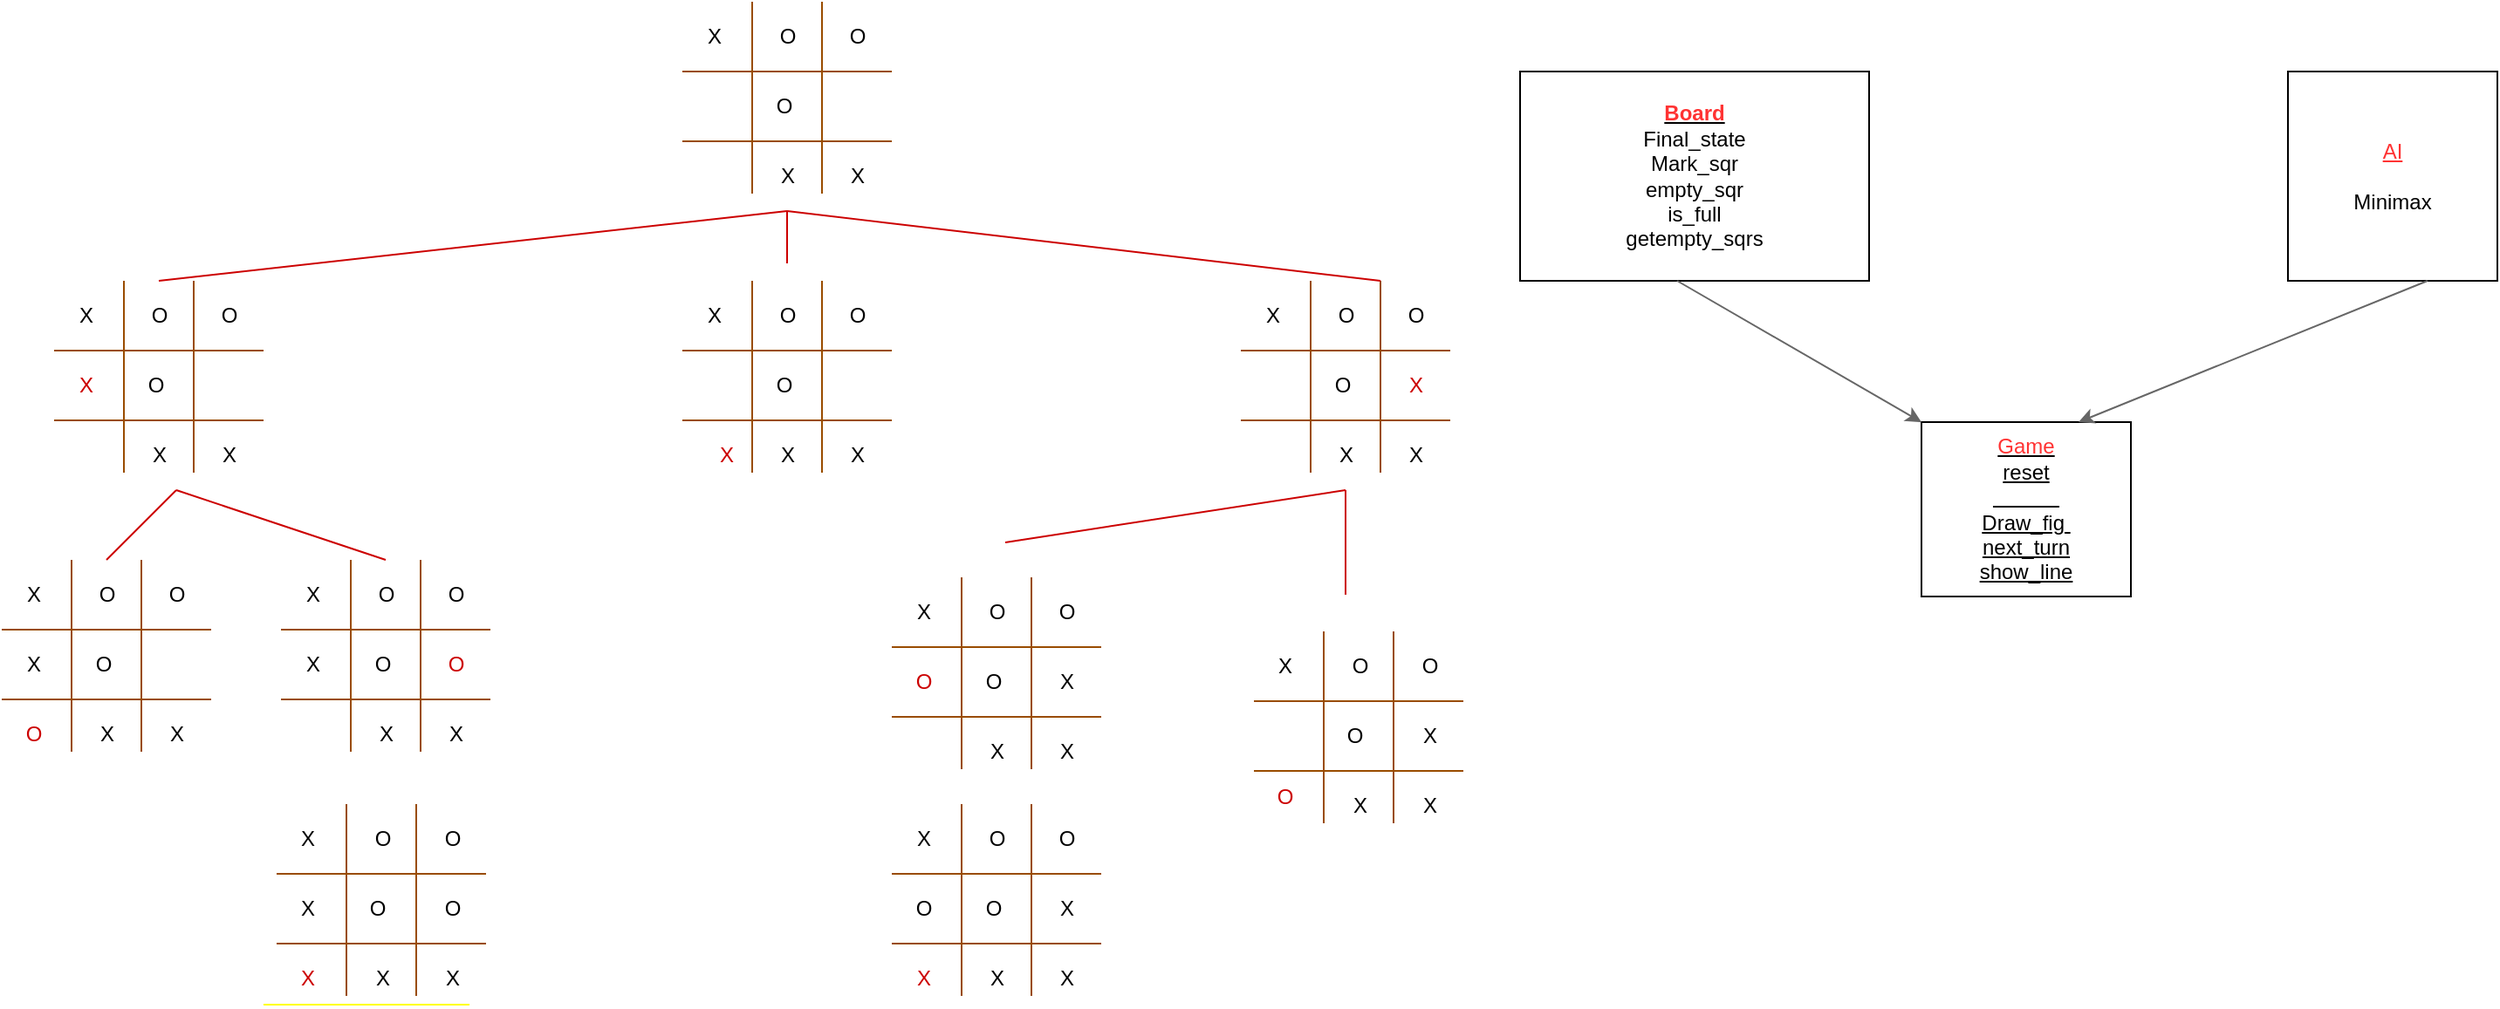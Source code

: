 <mxfile>
    <diagram id="buh0RhdPcYZlJgeNuZut" name="Page-1">
        <mxGraphModel dx="807" dy="430" grid="1" gridSize="10" guides="1" tooltips="1" connect="1" arrows="1" fold="1" page="1" pageScale="1" pageWidth="850" pageHeight="1100" math="0" shadow="0">
            <root>
                <mxCell id="0"/>
                <mxCell id="1" parent="0"/>
                <mxCell id="3" value="" style="endArrow=none;html=1;fillColor=#f5f5f5;strokeColor=#994C00;rounded=1;" edge="1" parent="1">
                    <mxGeometry width="50" height="50" relative="1" as="geometry">
                        <mxPoint x="440" y="110" as="sourcePoint"/>
                        <mxPoint x="440" as="targetPoint"/>
                    </mxGeometry>
                </mxCell>
                <mxCell id="5" value="" style="endArrow=none;html=1;fillColor=#f5f5f5;strokeColor=#994C00;rounded=1;" edge="1" parent="1">
                    <mxGeometry width="50" height="50" relative="1" as="geometry">
                        <mxPoint x="520" y="40" as="sourcePoint"/>
                        <mxPoint x="400" y="40" as="targetPoint"/>
                    </mxGeometry>
                </mxCell>
                <mxCell id="55" value="" style="endArrow=none;html=1;fillColor=#f5f5f5;strokeColor=#994C00;rounded=1;" edge="1" parent="1">
                    <mxGeometry width="50" height="50" relative="1" as="geometry">
                        <mxPoint x="480.0" y="110" as="sourcePoint"/>
                        <mxPoint x="480.0" as="targetPoint"/>
                    </mxGeometry>
                </mxCell>
                <mxCell id="57" value="" style="endArrow=none;html=1;fillColor=#f5f5f5;strokeColor=#994C00;rounded=1;" edge="1" parent="1">
                    <mxGeometry width="50" height="50" relative="1" as="geometry">
                        <mxPoint x="520.0" y="80" as="sourcePoint"/>
                        <mxPoint x="400.0" y="80" as="targetPoint"/>
                    </mxGeometry>
                </mxCell>
                <mxCell id="70" value="O" style="text;html=1;align=center;verticalAlign=middle;resizable=0;points=[];autosize=1;strokeColor=none;fillColor=none;" vertex="1" parent="1">
                    <mxGeometry x="490" y="10" width="20" height="20" as="geometry"/>
                </mxCell>
                <mxCell id="71" value="X" style="text;html=1;align=center;verticalAlign=middle;resizable=0;points=[];autosize=1;strokeColor=none;fillColor=none;" vertex="1" parent="1">
                    <mxGeometry x="490" y="90" width="20" height="20" as="geometry"/>
                </mxCell>
                <mxCell id="73" value="X" style="text;html=1;align=center;verticalAlign=middle;resizable=0;points=[];autosize=1;strokeColor=none;fillColor=none;" vertex="1" parent="1">
                    <mxGeometry x="450" y="90" width="20" height="20" as="geometry"/>
                </mxCell>
                <mxCell id="75" value="&lt;u&gt;&lt;b&gt;&lt;font color=&quot;#ff3333&quot;&gt;Board&lt;/font&gt;&lt;/b&gt;&lt;/u&gt;&lt;br&gt;Final_state&lt;br&gt;Mark_sqr&lt;br&gt;empty_sqr&lt;br&gt;is_full&lt;br&gt;getempty_sqrs" style="rounded=0;whiteSpace=wrap;html=1;" vertex="1" parent="1">
                    <mxGeometry x="880" y="40" width="200" height="120" as="geometry"/>
                </mxCell>
                <mxCell id="76" value="&lt;u style=&quot;color: rgb(255 , 51 , 51)&quot;&gt;AI&lt;/u&gt;&lt;br&gt;&lt;font color=&quot;#ffffff&quot;&gt;Evale&lt;br&gt;&lt;/font&gt;Minimax" style="rounded=0;whiteSpace=wrap;html=1;" vertex="1" parent="1">
                    <mxGeometry x="1320" y="40" width="120" height="120" as="geometry"/>
                </mxCell>
                <mxCell id="77" value="&lt;u&gt;&lt;font color=&quot;#ff3333&quot;&gt;Game&lt;br&gt;&lt;/font&gt;reset&lt;br&gt;&lt;font color=&quot;#ffffff&quot;&gt;is Over&lt;br&gt;&lt;/font&gt;Draw_fig&amp;nbsp;&lt;br&gt;next_turn&lt;br&gt;show_line&lt;br&gt;&lt;/u&gt;" style="rounded=0;whiteSpace=wrap;html=1;" vertex="1" parent="1">
                    <mxGeometry x="1110" y="241" width="120" height="100" as="geometry"/>
                </mxCell>
                <mxCell id="78" value="" style="endArrow=classic;html=1;rounded=1;strokeColor=#666666;fillColor=#f5f5f5;entryX=0;entryY=0;entryDx=0;entryDy=0;exitX=0.5;exitY=1;exitDx=0;exitDy=0;" edge="1" parent="1" target="77">
                    <mxGeometry width="50" height="50" relative="1" as="geometry">
                        <mxPoint x="970" y="160" as="sourcePoint"/>
                        <mxPoint x="720" y="230" as="targetPoint"/>
                    </mxGeometry>
                </mxCell>
                <mxCell id="79" value="" style="endArrow=classic;html=1;rounded=1;strokeColor=#666666;fillColor=#f5f5f5;entryX=0.75;entryY=0;entryDx=0;entryDy=0;exitX=0.75;exitY=1;exitDx=0;exitDy=0;" edge="1" parent="1" target="77">
                    <mxGeometry width="50" height="50" relative="1" as="geometry">
                        <mxPoint x="1400" y="160" as="sourcePoint"/>
                        <mxPoint x="1140" y="290" as="targetPoint"/>
                    </mxGeometry>
                </mxCell>
                <mxCell id="219" value="O" style="text;html=1;align=center;verticalAlign=middle;resizable=0;points=[];autosize=1;strokeColor=none;fillColor=none;" vertex="1" parent="1">
                    <mxGeometry x="450" y="10" width="20" height="20" as="geometry"/>
                </mxCell>
                <mxCell id="220" value="X" style="text;html=1;align=center;verticalAlign=middle;resizable=0;points=[];autosize=1;strokeColor=none;fillColor=none;" vertex="1" parent="1">
                    <mxGeometry x="407.5" y="10" width="20" height="20" as="geometry"/>
                </mxCell>
                <mxCell id="221" value="O" style="text;html=1;align=center;verticalAlign=middle;resizable=0;points=[];autosize=1;strokeColor=none;fillColor=none;" vertex="1" parent="1">
                    <mxGeometry x="447.5" y="50" width="20" height="20" as="geometry"/>
                </mxCell>
                <mxCell id="222" value="" style="endArrow=none;html=1;fillColor=#f5f5f5;strokeColor=#994C00;rounded=1;" edge="1" parent="1">
                    <mxGeometry width="50" height="50" relative="1" as="geometry">
                        <mxPoint x="80" y="270" as="sourcePoint"/>
                        <mxPoint x="80" y="160" as="targetPoint"/>
                    </mxGeometry>
                </mxCell>
                <mxCell id="223" value="" style="endArrow=none;html=1;fillColor=#f5f5f5;strokeColor=#994C00;rounded=1;" edge="1" parent="1">
                    <mxGeometry width="50" height="50" relative="1" as="geometry">
                        <mxPoint x="160" y="200" as="sourcePoint"/>
                        <mxPoint x="40" y="200" as="targetPoint"/>
                    </mxGeometry>
                </mxCell>
                <mxCell id="224" value="" style="endArrow=none;html=1;fillColor=#f5f5f5;strokeColor=#994C00;rounded=1;" edge="1" parent="1">
                    <mxGeometry width="50" height="50" relative="1" as="geometry">
                        <mxPoint x="120.0" y="270" as="sourcePoint"/>
                        <mxPoint x="120.0" y="160" as="targetPoint"/>
                    </mxGeometry>
                </mxCell>
                <mxCell id="225" value="" style="endArrow=none;html=1;fillColor=#f5f5f5;strokeColor=#994C00;rounded=1;" edge="1" parent="1">
                    <mxGeometry width="50" height="50" relative="1" as="geometry">
                        <mxPoint x="160.0" y="240" as="sourcePoint"/>
                        <mxPoint x="40.0" y="240" as="targetPoint"/>
                    </mxGeometry>
                </mxCell>
                <mxCell id="226" value="O" style="text;html=1;align=center;verticalAlign=middle;resizable=0;points=[];autosize=1;strokeColor=none;fillColor=none;" vertex="1" parent="1">
                    <mxGeometry x="130" y="170" width="20" height="20" as="geometry"/>
                </mxCell>
                <mxCell id="227" value="X" style="text;html=1;align=center;verticalAlign=middle;resizable=0;points=[];autosize=1;strokeColor=none;fillColor=none;" vertex="1" parent="1">
                    <mxGeometry x="130" y="250" width="20" height="20" as="geometry"/>
                </mxCell>
                <mxCell id="228" value="X" style="text;html=1;align=center;verticalAlign=middle;resizable=0;points=[];autosize=1;strokeColor=none;fillColor=none;" vertex="1" parent="1">
                    <mxGeometry x="90" y="250" width="20" height="20" as="geometry"/>
                </mxCell>
                <mxCell id="229" value="O" style="text;html=1;align=center;verticalAlign=middle;resizable=0;points=[];autosize=1;strokeColor=none;fillColor=none;" vertex="1" parent="1">
                    <mxGeometry x="90" y="170" width="20" height="20" as="geometry"/>
                </mxCell>
                <mxCell id="230" value="X" style="text;html=1;align=center;verticalAlign=middle;resizable=0;points=[];autosize=1;strokeColor=none;fillColor=none;" vertex="1" parent="1">
                    <mxGeometry x="47.5" y="170" width="20" height="20" as="geometry"/>
                </mxCell>
                <mxCell id="231" value="O" style="text;html=1;align=center;verticalAlign=middle;resizable=0;points=[];autosize=1;strokeColor=none;fillColor=none;" vertex="1" parent="1">
                    <mxGeometry x="87.5" y="210" width="20" height="20" as="geometry"/>
                </mxCell>
                <mxCell id="232" value="" style="endArrow=none;html=1;fillColor=#f5f5f5;strokeColor=#994C00;rounded=1;" edge="1" parent="1">
                    <mxGeometry width="50" height="50" relative="1" as="geometry">
                        <mxPoint x="440" y="270" as="sourcePoint"/>
                        <mxPoint x="440" y="160" as="targetPoint"/>
                    </mxGeometry>
                </mxCell>
                <mxCell id="233" value="" style="endArrow=none;html=1;fillColor=#f5f5f5;strokeColor=#994C00;rounded=1;" edge="1" parent="1">
                    <mxGeometry width="50" height="50" relative="1" as="geometry">
                        <mxPoint x="520" y="200" as="sourcePoint"/>
                        <mxPoint x="400" y="200" as="targetPoint"/>
                    </mxGeometry>
                </mxCell>
                <mxCell id="234" value="" style="endArrow=none;html=1;fillColor=#f5f5f5;strokeColor=#994C00;rounded=1;" edge="1" parent="1">
                    <mxGeometry width="50" height="50" relative="1" as="geometry">
                        <mxPoint x="480.0" y="270" as="sourcePoint"/>
                        <mxPoint x="480.0" y="160" as="targetPoint"/>
                    </mxGeometry>
                </mxCell>
                <mxCell id="235" value="" style="endArrow=none;html=1;fillColor=#f5f5f5;strokeColor=#994C00;rounded=1;" edge="1" parent="1">
                    <mxGeometry width="50" height="50" relative="1" as="geometry">
                        <mxPoint x="520.0" y="240" as="sourcePoint"/>
                        <mxPoint x="400.0" y="240" as="targetPoint"/>
                    </mxGeometry>
                </mxCell>
                <mxCell id="236" value="O" style="text;html=1;align=center;verticalAlign=middle;resizable=0;points=[];autosize=1;strokeColor=none;fillColor=none;" vertex="1" parent="1">
                    <mxGeometry x="490" y="170" width="20" height="20" as="geometry"/>
                </mxCell>
                <mxCell id="237" value="X" style="text;html=1;align=center;verticalAlign=middle;resizable=0;points=[];autosize=1;strokeColor=none;fillColor=none;" vertex="1" parent="1">
                    <mxGeometry x="490" y="250" width="20" height="20" as="geometry"/>
                </mxCell>
                <mxCell id="238" value="X" style="text;html=1;align=center;verticalAlign=middle;resizable=0;points=[];autosize=1;strokeColor=none;fillColor=none;" vertex="1" parent="1">
                    <mxGeometry x="450" y="250" width="20" height="20" as="geometry"/>
                </mxCell>
                <mxCell id="239" value="O" style="text;html=1;align=center;verticalAlign=middle;resizable=0;points=[];autosize=1;strokeColor=none;fillColor=none;" vertex="1" parent="1">
                    <mxGeometry x="450" y="170" width="20" height="20" as="geometry"/>
                </mxCell>
                <mxCell id="240" value="X" style="text;html=1;align=center;verticalAlign=middle;resizable=0;points=[];autosize=1;strokeColor=none;fillColor=none;" vertex="1" parent="1">
                    <mxGeometry x="407.5" y="170" width="20" height="20" as="geometry"/>
                </mxCell>
                <mxCell id="241" value="O" style="text;html=1;align=center;verticalAlign=middle;resizable=0;points=[];autosize=1;strokeColor=none;fillColor=none;" vertex="1" parent="1">
                    <mxGeometry x="447.5" y="210" width="20" height="20" as="geometry"/>
                </mxCell>
                <mxCell id="242" value="" style="endArrow=none;html=1;fillColor=#f5f5f5;strokeColor=#994C00;rounded=1;" edge="1" parent="1">
                    <mxGeometry width="50" height="50" relative="1" as="geometry">
                        <mxPoint x="760" y="270" as="sourcePoint"/>
                        <mxPoint x="760" y="160" as="targetPoint"/>
                    </mxGeometry>
                </mxCell>
                <mxCell id="243" value="" style="endArrow=none;html=1;fillColor=#f5f5f5;strokeColor=#994C00;rounded=1;" edge="1" parent="1">
                    <mxGeometry width="50" height="50" relative="1" as="geometry">
                        <mxPoint x="840" y="200" as="sourcePoint"/>
                        <mxPoint x="720" y="200" as="targetPoint"/>
                    </mxGeometry>
                </mxCell>
                <mxCell id="244" value="" style="endArrow=none;html=1;fillColor=#f5f5f5;strokeColor=#994C00;rounded=1;" edge="1" parent="1">
                    <mxGeometry width="50" height="50" relative="1" as="geometry">
                        <mxPoint x="800.0" y="270" as="sourcePoint"/>
                        <mxPoint x="800.0" y="160" as="targetPoint"/>
                    </mxGeometry>
                </mxCell>
                <mxCell id="245" value="" style="endArrow=none;html=1;fillColor=#f5f5f5;strokeColor=#994C00;rounded=1;" edge="1" parent="1">
                    <mxGeometry width="50" height="50" relative="1" as="geometry">
                        <mxPoint x="840.0" y="240" as="sourcePoint"/>
                        <mxPoint x="720.0" y="240" as="targetPoint"/>
                    </mxGeometry>
                </mxCell>
                <mxCell id="246" value="O" style="text;html=1;align=center;verticalAlign=middle;resizable=0;points=[];autosize=1;strokeColor=none;fillColor=none;" vertex="1" parent="1">
                    <mxGeometry x="810" y="170" width="20" height="20" as="geometry"/>
                </mxCell>
                <mxCell id="247" value="X" style="text;html=1;align=center;verticalAlign=middle;resizable=0;points=[];autosize=1;strokeColor=none;fillColor=none;" vertex="1" parent="1">
                    <mxGeometry x="810" y="250" width="20" height="20" as="geometry"/>
                </mxCell>
                <mxCell id="248" value="X" style="text;html=1;align=center;verticalAlign=middle;resizable=0;points=[];autosize=1;strokeColor=none;fillColor=none;" vertex="1" parent="1">
                    <mxGeometry x="770" y="250" width="20" height="20" as="geometry"/>
                </mxCell>
                <mxCell id="249" value="O" style="text;html=1;align=center;verticalAlign=middle;resizable=0;points=[];autosize=1;strokeColor=none;fillColor=none;" vertex="1" parent="1">
                    <mxGeometry x="770" y="170" width="20" height="20" as="geometry"/>
                </mxCell>
                <mxCell id="250" value="X" style="text;html=1;align=center;verticalAlign=middle;resizable=0;points=[];autosize=1;strokeColor=none;fillColor=none;" vertex="1" parent="1">
                    <mxGeometry x="727.5" y="170" width="20" height="20" as="geometry"/>
                </mxCell>
                <mxCell id="251" value="O" style="text;html=1;align=center;verticalAlign=middle;resizable=0;points=[];autosize=1;strokeColor=none;fillColor=none;" vertex="1" parent="1">
                    <mxGeometry x="767.5" y="210" width="20" height="20" as="geometry"/>
                </mxCell>
                <mxCell id="252" value="" style="endArrow=none;html=1;fillColor=#f5f5f5;strokeColor=#994C00;rounded=1;" edge="1" parent="1">
                    <mxGeometry width="50" height="50" relative="1" as="geometry">
                        <mxPoint x="50" y="430" as="sourcePoint"/>
                        <mxPoint x="50" y="320" as="targetPoint"/>
                    </mxGeometry>
                </mxCell>
                <mxCell id="253" value="" style="endArrow=none;html=1;fillColor=#f5f5f5;strokeColor=#994C00;rounded=1;" edge="1" parent="1">
                    <mxGeometry width="50" height="50" relative="1" as="geometry">
                        <mxPoint x="130" y="360" as="sourcePoint"/>
                        <mxPoint x="10" y="360" as="targetPoint"/>
                    </mxGeometry>
                </mxCell>
                <mxCell id="254" value="" style="endArrow=none;html=1;fillColor=#f5f5f5;strokeColor=#994C00;rounded=1;" edge="1" parent="1">
                    <mxGeometry width="50" height="50" relative="1" as="geometry">
                        <mxPoint x="90.0" y="430" as="sourcePoint"/>
                        <mxPoint x="90.0" y="320" as="targetPoint"/>
                    </mxGeometry>
                </mxCell>
                <mxCell id="255" value="" style="endArrow=none;html=1;fillColor=#f5f5f5;strokeColor=#994C00;rounded=1;" edge="1" parent="1">
                    <mxGeometry width="50" height="50" relative="1" as="geometry">
                        <mxPoint x="130.0" y="400" as="sourcePoint"/>
                        <mxPoint x="10.0" y="400" as="targetPoint"/>
                    </mxGeometry>
                </mxCell>
                <mxCell id="256" value="O" style="text;html=1;align=center;verticalAlign=middle;resizable=0;points=[];autosize=1;strokeColor=none;fillColor=none;" vertex="1" parent="1">
                    <mxGeometry x="100" y="330" width="20" height="20" as="geometry"/>
                </mxCell>
                <mxCell id="257" value="X" style="text;html=1;align=center;verticalAlign=middle;resizable=0;points=[];autosize=1;strokeColor=none;fillColor=none;" vertex="1" parent="1">
                    <mxGeometry x="100" y="410" width="20" height="20" as="geometry"/>
                </mxCell>
                <mxCell id="258" value="X" style="text;html=1;align=center;verticalAlign=middle;resizable=0;points=[];autosize=1;strokeColor=none;fillColor=none;" vertex="1" parent="1">
                    <mxGeometry x="60" y="410" width="20" height="20" as="geometry"/>
                </mxCell>
                <mxCell id="259" value="O" style="text;html=1;align=center;verticalAlign=middle;resizable=0;points=[];autosize=1;strokeColor=none;fillColor=none;" vertex="1" parent="1">
                    <mxGeometry x="60" y="330" width="20" height="20" as="geometry"/>
                </mxCell>
                <mxCell id="260" value="X" style="text;html=1;align=center;verticalAlign=middle;resizable=0;points=[];autosize=1;strokeColor=none;fillColor=none;" vertex="1" parent="1">
                    <mxGeometry x="17.5" y="330" width="20" height="20" as="geometry"/>
                </mxCell>
                <mxCell id="261" value="O" style="text;html=1;align=center;verticalAlign=middle;resizable=0;points=[];autosize=1;strokeColor=none;fillColor=none;" vertex="1" parent="1">
                    <mxGeometry x="57.5" y="370" width="20" height="20" as="geometry"/>
                </mxCell>
                <mxCell id="262" value="" style="endArrow=none;html=1;fillColor=#f5f5f5;strokeColor=#994C00;rounded=1;" edge="1" parent="1">
                    <mxGeometry width="50" height="50" relative="1" as="geometry">
                        <mxPoint x="210" y="430" as="sourcePoint"/>
                        <mxPoint x="210" y="320" as="targetPoint"/>
                    </mxGeometry>
                </mxCell>
                <mxCell id="263" value="" style="endArrow=none;html=1;fillColor=#f5f5f5;strokeColor=#994C00;rounded=1;" edge="1" parent="1">
                    <mxGeometry width="50" height="50" relative="1" as="geometry">
                        <mxPoint x="290" y="360" as="sourcePoint"/>
                        <mxPoint x="170" y="360" as="targetPoint"/>
                    </mxGeometry>
                </mxCell>
                <mxCell id="264" value="" style="endArrow=none;html=1;fillColor=#f5f5f5;strokeColor=#994C00;rounded=1;" edge="1" parent="1">
                    <mxGeometry width="50" height="50" relative="1" as="geometry">
                        <mxPoint x="250.0" y="430" as="sourcePoint"/>
                        <mxPoint x="250.0" y="320" as="targetPoint"/>
                    </mxGeometry>
                </mxCell>
                <mxCell id="265" value="" style="endArrow=none;html=1;fillColor=#f5f5f5;strokeColor=#994C00;rounded=1;" edge="1" parent="1">
                    <mxGeometry width="50" height="50" relative="1" as="geometry">
                        <mxPoint x="290.0" y="400" as="sourcePoint"/>
                        <mxPoint x="170.0" y="400" as="targetPoint"/>
                    </mxGeometry>
                </mxCell>
                <mxCell id="266" value="O" style="text;html=1;align=center;verticalAlign=middle;resizable=0;points=[];autosize=1;strokeColor=none;fillColor=none;" vertex="1" parent="1">
                    <mxGeometry x="260" y="330" width="20" height="20" as="geometry"/>
                </mxCell>
                <mxCell id="267" value="X" style="text;html=1;align=center;verticalAlign=middle;resizable=0;points=[];autosize=1;strokeColor=none;fillColor=none;" vertex="1" parent="1">
                    <mxGeometry x="260" y="410" width="20" height="20" as="geometry"/>
                </mxCell>
                <mxCell id="268" value="X" style="text;html=1;align=center;verticalAlign=middle;resizable=0;points=[];autosize=1;strokeColor=none;fillColor=none;" vertex="1" parent="1">
                    <mxGeometry x="220" y="410" width="20" height="20" as="geometry"/>
                </mxCell>
                <mxCell id="269" value="O" style="text;html=1;align=center;verticalAlign=middle;resizable=0;points=[];autosize=1;strokeColor=none;fillColor=none;" vertex="1" parent="1">
                    <mxGeometry x="220" y="330" width="20" height="20" as="geometry"/>
                </mxCell>
                <mxCell id="270" value="X" style="text;html=1;align=center;verticalAlign=middle;resizable=0;points=[];autosize=1;strokeColor=none;fillColor=none;" vertex="1" parent="1">
                    <mxGeometry x="177.5" y="330" width="20" height="20" as="geometry"/>
                </mxCell>
                <mxCell id="271" value="O" style="text;html=1;align=center;verticalAlign=middle;resizable=0;points=[];autosize=1;strokeColor=none;fillColor=none;" vertex="1" parent="1">
                    <mxGeometry x="217.5" y="370" width="20" height="20" as="geometry"/>
                </mxCell>
                <mxCell id="292" value="" style="endArrow=none;html=1;fillColor=#f5f5f5;strokeColor=#994C00;rounded=1;" edge="1" parent="1">
                    <mxGeometry width="50" height="50" relative="1" as="geometry">
                        <mxPoint x="560" y="440" as="sourcePoint"/>
                        <mxPoint x="560" y="330" as="targetPoint"/>
                    </mxGeometry>
                </mxCell>
                <mxCell id="293" value="" style="endArrow=none;html=1;fillColor=#f5f5f5;strokeColor=#994C00;rounded=1;" edge="1" parent="1">
                    <mxGeometry width="50" height="50" relative="1" as="geometry">
                        <mxPoint x="640" y="370" as="sourcePoint"/>
                        <mxPoint x="520" y="370" as="targetPoint"/>
                    </mxGeometry>
                </mxCell>
                <mxCell id="294" value="" style="endArrow=none;html=1;fillColor=#f5f5f5;strokeColor=#994C00;rounded=1;" edge="1" parent="1">
                    <mxGeometry width="50" height="50" relative="1" as="geometry">
                        <mxPoint x="600.0" y="440" as="sourcePoint"/>
                        <mxPoint x="600.0" y="330" as="targetPoint"/>
                    </mxGeometry>
                </mxCell>
                <mxCell id="295" value="" style="endArrow=none;html=1;fillColor=#f5f5f5;strokeColor=#994C00;rounded=1;" edge="1" parent="1">
                    <mxGeometry width="50" height="50" relative="1" as="geometry">
                        <mxPoint x="640.0" y="410" as="sourcePoint"/>
                        <mxPoint x="520.0" y="410" as="targetPoint"/>
                    </mxGeometry>
                </mxCell>
                <mxCell id="296" value="O" style="text;html=1;align=center;verticalAlign=middle;resizable=0;points=[];autosize=1;strokeColor=none;fillColor=none;" vertex="1" parent="1">
                    <mxGeometry x="610" y="340" width="20" height="20" as="geometry"/>
                </mxCell>
                <mxCell id="297" value="X" style="text;html=1;align=center;verticalAlign=middle;resizable=0;points=[];autosize=1;strokeColor=none;fillColor=none;" vertex="1" parent="1">
                    <mxGeometry x="610" y="420" width="20" height="20" as="geometry"/>
                </mxCell>
                <mxCell id="298" value="X" style="text;html=1;align=center;verticalAlign=middle;resizable=0;points=[];autosize=1;strokeColor=none;fillColor=none;" vertex="1" parent="1">
                    <mxGeometry x="570" y="420" width="20" height="20" as="geometry"/>
                </mxCell>
                <mxCell id="299" value="O" style="text;html=1;align=center;verticalAlign=middle;resizable=0;points=[];autosize=1;strokeColor=none;fillColor=none;" vertex="1" parent="1">
                    <mxGeometry x="570" y="340" width="20" height="20" as="geometry"/>
                </mxCell>
                <mxCell id="300" value="X" style="text;html=1;align=center;verticalAlign=middle;resizable=0;points=[];autosize=1;strokeColor=none;fillColor=none;" vertex="1" parent="1">
                    <mxGeometry x="527.5" y="340" width="20" height="20" as="geometry"/>
                </mxCell>
                <mxCell id="301" value="O" style="text;html=1;align=center;verticalAlign=middle;resizable=0;points=[];autosize=1;strokeColor=none;fillColor=none;" vertex="1" parent="1">
                    <mxGeometry x="567.5" y="380" width="20" height="20" as="geometry"/>
                </mxCell>
                <mxCell id="302" value="" style="endArrow=none;html=1;fillColor=#f5f5f5;strokeColor=#994C00;rounded=1;" edge="1" parent="1">
                    <mxGeometry width="50" height="50" relative="1" as="geometry">
                        <mxPoint x="767.5" y="471" as="sourcePoint"/>
                        <mxPoint x="767.5" y="361" as="targetPoint"/>
                    </mxGeometry>
                </mxCell>
                <mxCell id="303" value="" style="endArrow=none;html=1;fillColor=#f5f5f5;strokeColor=#994C00;rounded=1;" edge="1" parent="1">
                    <mxGeometry width="50" height="50" relative="1" as="geometry">
                        <mxPoint x="847.5" y="401" as="sourcePoint"/>
                        <mxPoint x="727.5" y="401" as="targetPoint"/>
                    </mxGeometry>
                </mxCell>
                <mxCell id="304" value="" style="endArrow=none;html=1;fillColor=#f5f5f5;strokeColor=#994C00;rounded=1;" edge="1" parent="1">
                    <mxGeometry width="50" height="50" relative="1" as="geometry">
                        <mxPoint x="807.5" y="471" as="sourcePoint"/>
                        <mxPoint x="807.5" y="361" as="targetPoint"/>
                    </mxGeometry>
                </mxCell>
                <mxCell id="305" value="" style="endArrow=none;html=1;fillColor=#f5f5f5;strokeColor=#994C00;rounded=1;" edge="1" parent="1">
                    <mxGeometry width="50" height="50" relative="1" as="geometry">
                        <mxPoint x="847.5" y="441" as="sourcePoint"/>
                        <mxPoint x="727.5" y="441" as="targetPoint"/>
                    </mxGeometry>
                </mxCell>
                <mxCell id="306" value="O" style="text;html=1;align=center;verticalAlign=middle;resizable=0;points=[];autosize=1;strokeColor=none;fillColor=none;" vertex="1" parent="1">
                    <mxGeometry x="817.5" y="371" width="20" height="20" as="geometry"/>
                </mxCell>
                <mxCell id="307" value="X" style="text;html=1;align=center;verticalAlign=middle;resizable=0;points=[];autosize=1;strokeColor=none;fillColor=none;" vertex="1" parent="1">
                    <mxGeometry x="817.5" y="451" width="20" height="20" as="geometry"/>
                </mxCell>
                <mxCell id="308" value="X" style="text;html=1;align=center;verticalAlign=middle;resizable=0;points=[];autosize=1;strokeColor=none;fillColor=none;" vertex="1" parent="1">
                    <mxGeometry x="777.5" y="451" width="20" height="20" as="geometry"/>
                </mxCell>
                <mxCell id="309" value="O" style="text;html=1;align=center;verticalAlign=middle;resizable=0;points=[];autosize=1;strokeColor=none;fillColor=none;" vertex="1" parent="1">
                    <mxGeometry x="777.5" y="371" width="20" height="20" as="geometry"/>
                </mxCell>
                <mxCell id="310" value="X" style="text;html=1;align=center;verticalAlign=middle;resizable=0;points=[];autosize=1;strokeColor=none;fillColor=none;" vertex="1" parent="1">
                    <mxGeometry x="735" y="371" width="20" height="20" as="geometry"/>
                </mxCell>
                <mxCell id="311" value="O" style="text;html=1;align=center;verticalAlign=middle;resizable=0;points=[];autosize=1;strokeColor=none;fillColor=none;" vertex="1" parent="1">
                    <mxGeometry x="775" y="411" width="20" height="20" as="geometry"/>
                </mxCell>
                <mxCell id="312" value="&lt;font color=&quot;#cc0000&quot;&gt;X&lt;/font&gt;" style="text;html=1;align=center;verticalAlign=middle;resizable=0;points=[];autosize=1;strokeColor=none;fillColor=none;" vertex="1" parent="1">
                    <mxGeometry x="47.5" y="210" width="20" height="20" as="geometry"/>
                </mxCell>
                <mxCell id="313" value="&lt;font color=&quot;#cc0000&quot;&gt;X&lt;/font&gt;" style="text;html=1;align=center;verticalAlign=middle;resizable=0;points=[];autosize=1;strokeColor=none;fillColor=none;" vertex="1" parent="1">
                    <mxGeometry x="415" y="250" width="20" height="20" as="geometry"/>
                </mxCell>
                <mxCell id="314" value="&lt;font color=&quot;#cc0000&quot;&gt;X&lt;/font&gt;" style="text;html=1;align=center;verticalAlign=middle;resizable=0;points=[];autosize=1;strokeColor=none;fillColor=none;" vertex="1" parent="1">
                    <mxGeometry x="810" y="210" width="20" height="20" as="geometry"/>
                </mxCell>
                <mxCell id="315" value="X" style="text;html=1;align=center;verticalAlign=middle;resizable=0;points=[];autosize=1;strokeColor=none;fillColor=none;" vertex="1" parent="1">
                    <mxGeometry x="17.5" y="370" width="20" height="20" as="geometry"/>
                </mxCell>
                <mxCell id="316" value="X" style="text;html=1;align=center;verticalAlign=middle;resizable=0;points=[];autosize=1;strokeColor=none;fillColor=none;" vertex="1" parent="1">
                    <mxGeometry x="177.5" y="370" width="20" height="20" as="geometry"/>
                </mxCell>
                <mxCell id="319" value="" style="endArrow=none;html=1;rounded=1;fontColor=#CC0000;strokeColor=#CC0000;" edge="1" parent="1">
                    <mxGeometry width="50" height="50" relative="1" as="geometry">
                        <mxPoint x="460" y="120" as="sourcePoint"/>
                        <mxPoint x="800" y="160" as="targetPoint"/>
                    </mxGeometry>
                </mxCell>
                <mxCell id="320" value="" style="endArrow=none;html=1;rounded=1;fontColor=#CC0000;strokeColor=#CC0000;" edge="1" parent="1">
                    <mxGeometry width="50" height="50" relative="1" as="geometry">
                        <mxPoint x="460" y="120" as="sourcePoint"/>
                        <mxPoint x="460" y="150" as="targetPoint"/>
                    </mxGeometry>
                </mxCell>
                <mxCell id="322" value="" style="endArrow=none;html=1;rounded=1;fontColor=#CC0000;strokeColor=#CC0000;" edge="1" parent="1">
                    <mxGeometry width="50" height="50" relative="1" as="geometry">
                        <mxPoint x="460" y="120" as="sourcePoint"/>
                        <mxPoint x="100" y="160" as="targetPoint"/>
                    </mxGeometry>
                </mxCell>
                <mxCell id="323" value="" style="endArrow=none;html=1;rounded=1;fontColor=#CC0000;strokeColor=#CC0000;" edge="1" parent="1">
                    <mxGeometry width="50" height="50" relative="1" as="geometry">
                        <mxPoint x="110" y="280" as="sourcePoint"/>
                        <mxPoint x="230" y="320" as="targetPoint"/>
                    </mxGeometry>
                </mxCell>
                <mxCell id="324" value="" style="endArrow=none;html=1;rounded=1;fontColor=#CC0000;strokeColor=#CC0000;" edge="1" parent="1">
                    <mxGeometry width="50" height="50" relative="1" as="geometry">
                        <mxPoint x="110" y="280" as="sourcePoint"/>
                        <mxPoint x="70" y="320" as="targetPoint"/>
                    </mxGeometry>
                </mxCell>
                <mxCell id="327" value="" style="endArrow=none;html=1;rounded=1;fontColor=#CC0000;strokeColor=#CC0000;" edge="1" parent="1">
                    <mxGeometry width="50" height="50" relative="1" as="geometry">
                        <mxPoint x="780" y="280" as="sourcePoint"/>
                        <mxPoint x="780" y="340" as="targetPoint"/>
                    </mxGeometry>
                </mxCell>
                <mxCell id="328" value="" style="endArrow=none;html=1;rounded=1;fontColor=#CC0000;strokeColor=#CC0000;entryX=0.917;entryY=0;entryDx=0;entryDy=0;entryPerimeter=0;" edge="1" parent="1" target="373">
                    <mxGeometry width="50" height="50" relative="1" as="geometry">
                        <mxPoint x="780" y="280" as="sourcePoint"/>
                        <mxPoint x="740" y="320" as="targetPoint"/>
                    </mxGeometry>
                </mxCell>
                <mxCell id="331" value="&lt;span style=&quot;color: rgb(204 , 0 , 0)&quot;&gt;O&lt;/span&gt;" style="text;html=1;align=center;verticalAlign=middle;resizable=0;points=[];autosize=1;strokeColor=none;fillColor=none;" vertex="1" parent="1">
                    <mxGeometry x="17.5" y="410" width="20" height="20" as="geometry"/>
                </mxCell>
                <mxCell id="332" value="&lt;span style=&quot;color: rgb(204 , 0 , 0)&quot;&gt;O&lt;/span&gt;" style="text;html=1;align=center;verticalAlign=middle;resizable=0;points=[];autosize=1;strokeColor=none;fillColor=none;" vertex="1" parent="1">
                    <mxGeometry x="260" y="370" width="20" height="20" as="geometry"/>
                </mxCell>
                <mxCell id="336" value="X" style="text;html=1;align=center;verticalAlign=middle;resizable=0;points=[];autosize=1;strokeColor=none;fillColor=none;" vertex="1" parent="1">
                    <mxGeometry x="610" y="380" width="20" height="20" as="geometry"/>
                </mxCell>
                <mxCell id="337" value="X" style="text;html=1;align=center;verticalAlign=middle;resizable=0;points=[];autosize=1;strokeColor=none;fillColor=none;" vertex="1" parent="1">
                    <mxGeometry x="817.5" y="411" width="20" height="20" as="geometry"/>
                </mxCell>
                <mxCell id="338" value="&lt;span style=&quot;color: rgb(204 , 0 , 0)&quot;&gt;O&lt;/span&gt;" style="text;html=1;align=center;verticalAlign=middle;resizable=0;points=[];autosize=1;strokeColor=none;fillColor=none;" vertex="1" parent="1">
                    <mxGeometry x="527.5" y="380" width="20" height="20" as="geometry"/>
                </mxCell>
                <mxCell id="339" value="&lt;span style=&quot;color: rgb(204 , 0 , 0)&quot;&gt;O&lt;/span&gt;" style="text;html=1;align=center;verticalAlign=middle;resizable=0;points=[];autosize=1;strokeColor=none;fillColor=none;" vertex="1" parent="1">
                    <mxGeometry x="735" y="446" width="20" height="20" as="geometry"/>
                </mxCell>
                <mxCell id="350" value="" style="endArrow=none;html=1;fillColor=#f5f5f5;strokeColor=#994C00;rounded=1;" edge="1" parent="1">
                    <mxGeometry width="50" height="50" relative="1" as="geometry">
                        <mxPoint x="207.5" y="570" as="sourcePoint"/>
                        <mxPoint x="207.5" y="460" as="targetPoint"/>
                    </mxGeometry>
                </mxCell>
                <mxCell id="351" value="" style="endArrow=none;html=1;fillColor=#f5f5f5;strokeColor=#994C00;rounded=1;" edge="1" parent="1">
                    <mxGeometry width="50" height="50" relative="1" as="geometry">
                        <mxPoint x="287.5" y="500" as="sourcePoint"/>
                        <mxPoint x="167.5" y="500" as="targetPoint"/>
                    </mxGeometry>
                </mxCell>
                <mxCell id="352" value="" style="endArrow=none;html=1;fillColor=#f5f5f5;strokeColor=#994C00;rounded=1;" edge="1" parent="1">
                    <mxGeometry width="50" height="50" relative="1" as="geometry">
                        <mxPoint x="247.5" y="570" as="sourcePoint"/>
                        <mxPoint x="247.5" y="460" as="targetPoint"/>
                    </mxGeometry>
                </mxCell>
                <mxCell id="353" value="" style="endArrow=none;html=1;fillColor=#f5f5f5;strokeColor=#994C00;rounded=1;" edge="1" parent="1">
                    <mxGeometry width="50" height="50" relative="1" as="geometry">
                        <mxPoint x="287.5" y="540" as="sourcePoint"/>
                        <mxPoint x="167.5" y="540" as="targetPoint"/>
                    </mxGeometry>
                </mxCell>
                <mxCell id="354" value="O" style="text;html=1;align=center;verticalAlign=middle;resizable=0;points=[];autosize=1;strokeColor=none;fillColor=none;" vertex="1" parent="1">
                    <mxGeometry x="257.5" y="470" width="20" height="20" as="geometry"/>
                </mxCell>
                <mxCell id="355" value="X" style="text;html=1;align=center;verticalAlign=middle;resizable=0;points=[];autosize=1;strokeColor=none;fillColor=none;" vertex="1" parent="1">
                    <mxGeometry x="257.5" y="550" width="20" height="20" as="geometry"/>
                </mxCell>
                <mxCell id="356" value="X" style="text;html=1;align=center;verticalAlign=middle;resizable=0;points=[];autosize=1;strokeColor=none;fillColor=none;" vertex="1" parent="1">
                    <mxGeometry x="217.5" y="550" width="20" height="20" as="geometry"/>
                </mxCell>
                <mxCell id="357" value="O" style="text;html=1;align=center;verticalAlign=middle;resizable=0;points=[];autosize=1;strokeColor=none;fillColor=none;" vertex="1" parent="1">
                    <mxGeometry x="217.5" y="470" width="20" height="20" as="geometry"/>
                </mxCell>
                <mxCell id="358" value="X" style="text;html=1;align=center;verticalAlign=middle;resizable=0;points=[];autosize=1;strokeColor=none;fillColor=none;" vertex="1" parent="1">
                    <mxGeometry x="175" y="470" width="20" height="20" as="geometry"/>
                </mxCell>
                <mxCell id="359" value="O" style="text;html=1;align=center;verticalAlign=middle;resizable=0;points=[];autosize=1;strokeColor=none;fillColor=none;" vertex="1" parent="1">
                    <mxGeometry x="215" y="510" width="20" height="20" as="geometry"/>
                </mxCell>
                <mxCell id="360" value="X" style="text;html=1;align=center;verticalAlign=middle;resizable=0;points=[];autosize=1;strokeColor=none;fillColor=none;" vertex="1" parent="1">
                    <mxGeometry x="175" y="510" width="20" height="20" as="geometry"/>
                </mxCell>
                <mxCell id="362" value="O" style="text;html=1;align=center;verticalAlign=middle;resizable=0;points=[];autosize=1;strokeColor=none;fillColor=none;" vertex="1" parent="1">
                    <mxGeometry x="257.5" y="510" width="20" height="20" as="geometry"/>
                </mxCell>
                <mxCell id="364" value="&lt;font color=&quot;#cc0000&quot;&gt;X&lt;/font&gt;" style="text;html=1;align=center;verticalAlign=middle;resizable=0;points=[];autosize=1;strokeColor=none;fillColor=none;" vertex="1" parent="1">
                    <mxGeometry x="175" y="550" width="20" height="20" as="geometry"/>
                </mxCell>
                <mxCell id="366" value="&lt;font color=&quot;#ffffff&quot;&gt;+1&lt;/font&gt;" style="text;html=1;align=center;verticalAlign=middle;resizable=0;points=[];autosize=1;strokeColor=none;fillColor=none;fontColor=#CC0000;" vertex="1" parent="1">
                    <mxGeometry x="205" y="440" width="30" height="20" as="geometry"/>
                </mxCell>
                <mxCell id="367" value="&lt;font color=&quot;#ffffff&quot;&gt;+1&lt;/font&gt;" style="text;html=1;align=center;verticalAlign=middle;resizable=0;points=[];autosize=1;strokeColor=none;fillColor=none;fontColor=#CC0000;" vertex="1" parent="1">
                    <mxGeometry x="220" y="300" width="30" height="20" as="geometry"/>
                </mxCell>
                <mxCell id="368" value="&lt;font color=&quot;#ffffff&quot;&gt;-1&lt;/font&gt;" style="text;html=1;align=center;verticalAlign=middle;resizable=0;points=[];autosize=1;strokeColor=none;fillColor=none;fontColor=#CC0000;" vertex="1" parent="1">
                    <mxGeometry x="30" y="300" width="30" height="20" as="geometry"/>
                </mxCell>
                <mxCell id="369" value="&lt;font color=&quot;#ffffff&quot;&gt;-1&lt;/font&gt;" style="text;html=1;align=center;verticalAlign=middle;resizable=0;points=[];autosize=1;strokeColor=none;fillColor=none;fontColor=#CC0000;" vertex="1" parent="1">
                    <mxGeometry x="85" y="130" width="30" height="20" as="geometry"/>
                </mxCell>
                <mxCell id="372" value="&lt;font color=&quot;#ffffff&quot;&gt;-1&lt;/font&gt;" style="text;html=1;align=center;verticalAlign=middle;resizable=0;points=[];autosize=1;strokeColor=none;fillColor=none;fontColor=#CC0000;" vertex="1" parent="1">
                    <mxGeometry x="765" y="341" width="30" height="20" as="geometry"/>
                </mxCell>
                <mxCell id="373" value="&lt;font color=&quot;#ffffff&quot;&gt;+1&lt;/font&gt;" style="text;html=1;align=center;verticalAlign=middle;resizable=0;points=[];autosize=1;strokeColor=none;fillColor=none;fontColor=#CC0000;" vertex="1" parent="1">
                    <mxGeometry x="557.5" y="310" width="30" height="20" as="geometry"/>
                </mxCell>
                <mxCell id="374" value="&lt;font color=&quot;#ffffff&quot;&gt;-1&lt;/font&gt;" style="text;html=1;align=center;verticalAlign=middle;resizable=0;points=[];autosize=1;strokeColor=none;fillColor=none;fontColor=#CC0000;" vertex="1" parent="1">
                    <mxGeometry x="755" y="130" width="30" height="20" as="geometry"/>
                </mxCell>
                <mxCell id="375" value="&lt;font color=&quot;#ffffff&quot;&gt;+1&lt;/font&gt;" style="text;html=1;align=center;verticalAlign=middle;resizable=0;points=[];autosize=1;strokeColor=none;fillColor=none;fontColor=#CC0000;" vertex="1" parent="1">
                    <mxGeometry x="445" y="150" width="30" height="20" as="geometry"/>
                </mxCell>
                <mxCell id="376" value="" style="endArrow=none;html=1;fillColor=#f5f5f5;strokeColor=#994C00;rounded=1;" edge="1" parent="1">
                    <mxGeometry width="50" height="50" relative="1" as="geometry">
                        <mxPoint x="560" y="570" as="sourcePoint"/>
                        <mxPoint x="560" y="460" as="targetPoint"/>
                    </mxGeometry>
                </mxCell>
                <mxCell id="377" value="" style="endArrow=none;html=1;fillColor=#f5f5f5;strokeColor=#994C00;rounded=1;" edge="1" parent="1">
                    <mxGeometry width="50" height="50" relative="1" as="geometry">
                        <mxPoint x="640" y="500" as="sourcePoint"/>
                        <mxPoint x="520" y="500" as="targetPoint"/>
                    </mxGeometry>
                </mxCell>
                <mxCell id="378" value="" style="endArrow=none;html=1;fillColor=#f5f5f5;strokeColor=#994C00;rounded=1;" edge="1" parent="1">
                    <mxGeometry width="50" height="50" relative="1" as="geometry">
                        <mxPoint x="600.0" y="570" as="sourcePoint"/>
                        <mxPoint x="600.0" y="460" as="targetPoint"/>
                    </mxGeometry>
                </mxCell>
                <mxCell id="379" value="" style="endArrow=none;html=1;fillColor=#f5f5f5;strokeColor=#994C00;rounded=1;" edge="1" parent="1">
                    <mxGeometry width="50" height="50" relative="1" as="geometry">
                        <mxPoint x="640.0" y="540" as="sourcePoint"/>
                        <mxPoint x="520.0" y="540" as="targetPoint"/>
                    </mxGeometry>
                </mxCell>
                <mxCell id="380" value="O" style="text;html=1;align=center;verticalAlign=middle;resizable=0;points=[];autosize=1;strokeColor=none;fillColor=none;" vertex="1" parent="1">
                    <mxGeometry x="610" y="470" width="20" height="20" as="geometry"/>
                </mxCell>
                <mxCell id="381" value="X" style="text;html=1;align=center;verticalAlign=middle;resizable=0;points=[];autosize=1;strokeColor=none;fillColor=none;" vertex="1" parent="1">
                    <mxGeometry x="610" y="550" width="20" height="20" as="geometry"/>
                </mxCell>
                <mxCell id="382" value="X" style="text;html=1;align=center;verticalAlign=middle;resizable=0;points=[];autosize=1;strokeColor=none;fillColor=none;" vertex="1" parent="1">
                    <mxGeometry x="570" y="550" width="20" height="20" as="geometry"/>
                </mxCell>
                <mxCell id="383" value="O" style="text;html=1;align=center;verticalAlign=middle;resizable=0;points=[];autosize=1;strokeColor=none;fillColor=none;" vertex="1" parent="1">
                    <mxGeometry x="570" y="470" width="20" height="20" as="geometry"/>
                </mxCell>
                <mxCell id="384" value="X" style="text;html=1;align=center;verticalAlign=middle;resizable=0;points=[];autosize=1;strokeColor=none;fillColor=none;" vertex="1" parent="1">
                    <mxGeometry x="527.5" y="470" width="20" height="20" as="geometry"/>
                </mxCell>
                <mxCell id="385" value="O" style="text;html=1;align=center;verticalAlign=middle;resizable=0;points=[];autosize=1;strokeColor=none;fillColor=none;" vertex="1" parent="1">
                    <mxGeometry x="567.5" y="510" width="20" height="20" as="geometry"/>
                </mxCell>
                <mxCell id="386" value="X" style="text;html=1;align=center;verticalAlign=middle;resizable=0;points=[];autosize=1;strokeColor=none;fillColor=none;" vertex="1" parent="1">
                    <mxGeometry x="610" y="510" width="20" height="20" as="geometry"/>
                </mxCell>
                <mxCell id="388" value="O" style="text;html=1;align=center;verticalAlign=middle;resizable=0;points=[];autosize=1;strokeColor=none;fillColor=none;" vertex="1" parent="1">
                    <mxGeometry x="527.5" y="510" width="20" height="20" as="geometry"/>
                </mxCell>
                <mxCell id="389" value="&lt;font color=&quot;#cc0000&quot;&gt;X&lt;/font&gt;" style="text;html=1;align=center;verticalAlign=middle;resizable=0;points=[];autosize=1;strokeColor=none;fillColor=none;" vertex="1" parent="1">
                    <mxGeometry x="527.5" y="550" width="20" height="20" as="geometry"/>
                </mxCell>
                <mxCell id="390" value="&lt;font color=&quot;#ffffff&quot;&gt;+1&lt;/font&gt;" style="text;html=1;align=center;verticalAlign=middle;resizable=0;points=[];autosize=1;strokeColor=none;fillColor=none;fontColor=#CC0000;" vertex="1" parent="1">
                    <mxGeometry x="565" y="450" width="30" height="20" as="geometry"/>
                </mxCell>
                <mxCell id="403" value="" style="endArrow=none;html=1;rounded=1;fontColor=#FFFFFF;strokeColor=#FFFF00;entryX=1.025;entryY=1.25;entryDx=0;entryDy=0;entryPerimeter=0;" edge="1" parent="1" target="355">
                    <mxGeometry width="50" height="50" relative="1" as="geometry">
                        <mxPoint x="160" y="575" as="sourcePoint"/>
                        <mxPoint x="210" y="520" as="targetPoint"/>
                    </mxGeometry>
                </mxCell>
            </root>
        </mxGraphModel>
    </diagram>
</mxfile>